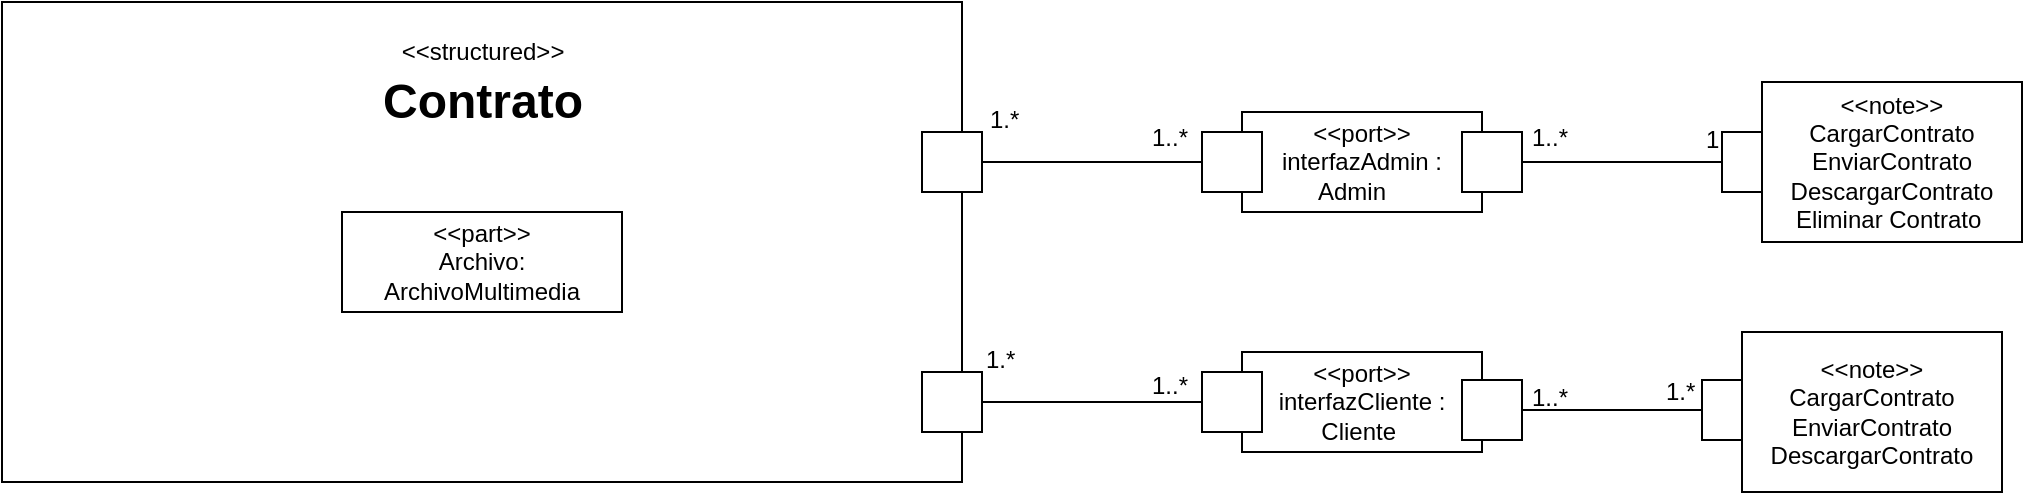 <mxfile version="28.0.6">
  <diagram name="Página-1" id="1D2M0F6dx1-pn8UfQb3a">
    <mxGraphModel grid="1" page="1" gridSize="10" guides="1" tooltips="1" connect="1" arrows="1" fold="1" pageScale="1" pageWidth="827" pageHeight="1169" math="0" shadow="0">
      <root>
        <mxCell id="0" />
        <mxCell id="1" parent="0" />
        <mxCell id="XbVN-6JvVd1bygFU78Us-1" style="edgeStyle=orthogonalEdgeStyle;rounded=1;orthogonalLoop=1;jettySize=auto;html=1;entryX=0;entryY=0.5;entryDx=0;entryDy=0;curved=0;endArrow=none;endFill=0;exitX=1;exitY=0.5;exitDx=0;exitDy=0;" edge="1" parent="1" source="XbVN-6JvVd1bygFU78Us-14">
          <mxGeometry relative="1" as="geometry">
            <mxPoint x="907" y="320" as="targetPoint" />
          </mxGeometry>
        </mxCell>
        <mxCell id="XbVN-6JvVd1bygFU78Us-2" value="" style="verticalLabelPosition=bottom;verticalAlign=top;html=1;shape=mxgraph.basic.rect;fillColor2=none;strokeWidth=1;size=20;indent=5;" vertex="1" parent="1">
          <mxGeometry x="300" y="120" width="480" height="240" as="geometry" />
        </mxCell>
        <mxCell id="XbVN-6JvVd1bygFU78Us-3" value="&lt;span style=&quot;font-size: 12px; font-weight: 400; text-wrap-mode: wrap;&quot;&gt;&amp;lt;&amp;lt;structured&amp;gt;&amp;gt;&lt;/span&gt;&lt;div&gt;Contrato&lt;/div&gt;" style="text;strokeColor=none;fillColor=none;html=1;fontSize=24;fontStyle=1;verticalAlign=middle;align=center;" vertex="1" parent="1">
          <mxGeometry x="455" y="135" width="170" height="40" as="geometry" />
        </mxCell>
        <mxCell id="XbVN-6JvVd1bygFU78Us-5" value="&amp;lt;&amp;lt;part&amp;gt;&amp;gt;&lt;div&gt;Archivo: ArchivoMultimedia&lt;/div&gt;" style="html=1;whiteSpace=wrap;" vertex="1" parent="1">
          <mxGeometry x="470" y="225" width="140" height="50" as="geometry" />
        </mxCell>
        <mxCell id="XbVN-6JvVd1bygFU78Us-7" value="" style="text;strokeColor=none;fillColor=none;align=left;verticalAlign=middle;spacingTop=-1;spacingLeft=4;spacingRight=4;rotatable=0;labelPosition=right;points=[];portConstraint=eastwest;" vertex="1" parent="1">
          <mxGeometry x="610" y="275" width="20" height="14" as="geometry" />
        </mxCell>
        <mxCell id="XbVN-6JvVd1bygFU78Us-14" value="" style="rounded=0;whiteSpace=wrap;html=1;" vertex="1" parent="1">
          <mxGeometry x="760" y="305" width="30" height="30" as="geometry" />
        </mxCell>
        <mxCell id="XbVN-6JvVd1bygFU78Us-15" value="&lt;font style=&quot;vertical-align: inherit;&quot;&gt;&lt;font style=&quot;vertical-align: inherit;&quot;&gt;&amp;lt;&amp;lt;port&amp;gt;&amp;gt;&lt;/font&gt;&lt;/font&gt;&lt;div&gt;interfazCliente : Cliente&amp;nbsp;&lt;/div&gt;" style="html=1;whiteSpace=wrap;" vertex="1" parent="1">
          <mxGeometry x="920" y="295" width="120" height="50" as="geometry" />
        </mxCell>
        <mxCell id="XbVN-6JvVd1bygFU78Us-16" value="" style="rounded=0;whiteSpace=wrap;html=1;" vertex="1" parent="1">
          <mxGeometry x="900" y="305" width="30" height="30" as="geometry" />
        </mxCell>
        <mxCell id="XbVN-6JvVd1bygFU78Us-18" value="&lt;font style=&quot;vertical-align: inherit;&quot;&gt;&lt;font style=&quot;vertical-align: inherit;&quot;&gt;&amp;lt;&amp;lt;port&amp;gt;&amp;gt;&lt;/font&gt;&lt;/font&gt;&lt;div&gt;interfazAdmin : Admin&amp;nbsp; &amp;nbsp;&lt;/div&gt;" style="html=1;whiteSpace=wrap;" vertex="1" parent="1">
          <mxGeometry x="920" y="175" width="120" height="50" as="geometry" />
        </mxCell>
        <mxCell id="XbVN-6JvVd1bygFU78Us-19" value="" style="rounded=0;whiteSpace=wrap;html=1;" vertex="1" parent="1">
          <mxGeometry x="760" y="185" width="30" height="30" as="geometry" />
        </mxCell>
        <mxCell id="XbVN-6JvVd1bygFU78Us-20" value="" style="rounded=0;whiteSpace=wrap;html=1;" vertex="1" parent="1">
          <mxGeometry x="900" y="185" width="30" height="30" as="geometry" />
        </mxCell>
        <mxCell id="XbVN-6JvVd1bygFU78Us-26" style="rounded=0;orthogonalLoop=1;jettySize=auto;html=1;exitX=1;exitY=0.5;exitDx=0;exitDy=0;endArrow=none;endFill=0;" edge="1" parent="1" source="XbVN-6JvVd1bygFU78Us-27" target="XbVN-6JvVd1bygFU78Us-32">
          <mxGeometry relative="1" as="geometry" />
        </mxCell>
        <mxCell id="XbVN-6JvVd1bygFU78Us-27" value="" style="rounded=0;whiteSpace=wrap;html=1;" vertex="1" parent="1">
          <mxGeometry x="1030" y="185" width="30" height="30" as="geometry" />
        </mxCell>
        <mxCell id="XbVN-6JvVd1bygFU78Us-28" style="rounded=0;orthogonalLoop=1;jettySize=auto;html=1;entryX=0;entryY=0.5;entryDx=0;entryDy=0;endArrow=none;endFill=0;" edge="1" parent="1" source="XbVN-6JvVd1bygFU78Us-29" target="XbVN-6JvVd1bygFU78Us-33">
          <mxGeometry relative="1" as="geometry" />
        </mxCell>
        <mxCell id="XbVN-6JvVd1bygFU78Us-29" value="" style="rounded=0;whiteSpace=wrap;html=1;" vertex="1" parent="1">
          <mxGeometry x="1030" y="309" width="30" height="30" as="geometry" />
        </mxCell>
        <mxCell id="XbVN-6JvVd1bygFU78Us-32" value="" style="rounded=0;whiteSpace=wrap;html=1;" vertex="1" parent="1">
          <mxGeometry x="1160" y="185" width="30" height="30" as="geometry" />
        </mxCell>
        <mxCell id="XbVN-6JvVd1bygFU78Us-33" value="" style="rounded=0;whiteSpace=wrap;html=1;" vertex="1" parent="1">
          <mxGeometry x="1150" y="309" width="30" height="30" as="geometry" />
        </mxCell>
        <mxCell id="XbVN-6JvVd1bygFU78Us-36" style="rounded=1;orthogonalLoop=1;jettySize=auto;html=1;entryX=0;entryY=0.5;entryDx=0;entryDy=0;endArrow=none;endFill=0;" edge="1" parent="1" source="XbVN-6JvVd1bygFU78Us-19" target="XbVN-6JvVd1bygFU78Us-20">
          <mxGeometry relative="1" as="geometry">
            <mxPoint x="927" y="209.38" as="targetPoint" />
            <mxPoint x="800" y="209.38" as="sourcePoint" />
          </mxGeometry>
        </mxCell>
        <mxCell id="XbVN-6JvVd1bygFU78Us-37" value="&lt;table&gt;&lt;tbody&gt;&lt;tr&gt;&lt;td data-start=&quot;2163&quot; data-end=&quot;2188&quot; data-col-size=&quot;sm&quot;&gt;&lt;/td&gt;&lt;/tr&gt;&lt;/tbody&gt;&lt;/table&gt;&lt;table&gt;&lt;tbody&gt;&lt;tr&gt;&lt;td data-start=&quot;2188&quot; data-end=&quot;2214&quot; data-col-size=&quot;sm&quot;&gt;1..*&lt;/td&gt;&lt;/tr&gt;&lt;/tbody&gt;&lt;/table&gt;" style="text;whiteSpace=wrap;html=1;" vertex="1" parent="1">
          <mxGeometry x="1060" y="295" width="60" height="50" as="geometry" />
        </mxCell>
        <mxCell id="XbVN-6JvVd1bygFU78Us-38" value="&lt;table&gt;&lt;tbody&gt;&lt;tr&gt;&lt;td data-start=&quot;2163&quot; data-end=&quot;2188&quot; data-col-size=&quot;sm&quot;&gt;&lt;/td&gt;&lt;/tr&gt;&lt;/tbody&gt;&lt;/table&gt;1.*" style="text;whiteSpace=wrap;html=1;" vertex="1" parent="1">
          <mxGeometry x="1130" y="295" width="30" height="40" as="geometry" />
        </mxCell>
        <mxCell id="XbVN-6JvVd1bygFU78Us-41" value="&lt;table&gt;&lt;tbody&gt;&lt;tr&gt;&lt;td data-start=&quot;2163&quot; data-end=&quot;2188&quot; data-col-size=&quot;sm&quot;&gt;&lt;/td&gt;&lt;/tr&gt;&lt;/tbody&gt;&lt;/table&gt;&lt;table&gt;&lt;tbody&gt;&lt;tr&gt;&lt;td data-start=&quot;2188&quot; data-end=&quot;2214&quot; data-col-size=&quot;sm&quot;&gt;1..*&lt;/td&gt;&lt;/tr&gt;&lt;/tbody&gt;&lt;/table&gt;" style="text;whiteSpace=wrap;html=1;" vertex="1" parent="1">
          <mxGeometry x="1060" y="165" width="60" height="50" as="geometry" />
        </mxCell>
        <mxCell id="XbVN-6JvVd1bygFU78Us-42" value="1" style="text;whiteSpace=wrap;html=1;" vertex="1" parent="1">
          <mxGeometry x="1150" y="175" width="60" height="50" as="geometry" />
        </mxCell>
        <mxCell id="XbVN-6JvVd1bygFU78Us-43" value="1.*" style="text;whiteSpace=wrap;html=1;" vertex="1" parent="1">
          <mxGeometry x="792" y="165" width="60" height="50" as="geometry" />
        </mxCell>
        <mxCell id="XbVN-6JvVd1bygFU78Us-44" value="&lt;table&gt;&lt;tbody&gt;&lt;tr&gt;&lt;td data-start=&quot;2163&quot; data-end=&quot;2188&quot; data-col-size=&quot;sm&quot;&gt;&lt;/td&gt;&lt;/tr&gt;&lt;/tbody&gt;&lt;/table&gt;&lt;table&gt;&lt;tbody&gt;&lt;tr&gt;&lt;td data-start=&quot;2188&quot; data-end=&quot;2214&quot; data-col-size=&quot;sm&quot;&gt;1..*&lt;/td&gt;&lt;/tr&gt;&lt;/tbody&gt;&lt;/table&gt;" style="text;whiteSpace=wrap;html=1;" vertex="1" parent="1">
          <mxGeometry x="870" y="165" width="60" height="50" as="geometry" />
        </mxCell>
        <mxCell id="XbVN-6JvVd1bygFU78Us-45" value="1.*" style="text;whiteSpace=wrap;html=1;" vertex="1" parent="1">
          <mxGeometry x="790" y="285" width="60" height="50" as="geometry" />
        </mxCell>
        <mxCell id="XbVN-6JvVd1bygFU78Us-46" value="&lt;table&gt;&lt;tbody&gt;&lt;tr&gt;&lt;td data-start=&quot;2163&quot; data-end=&quot;2188&quot; data-col-size=&quot;sm&quot;&gt;&lt;/td&gt;&lt;/tr&gt;&lt;/tbody&gt;&lt;/table&gt;&lt;table&gt;&lt;tbody&gt;&lt;tr&gt;&lt;td data-start=&quot;2188&quot; data-end=&quot;2214&quot; data-col-size=&quot;sm&quot;&gt;1..*&lt;/td&gt;&lt;/tr&gt;&lt;/tbody&gt;&lt;/table&gt;" style="text;whiteSpace=wrap;html=1;" vertex="1" parent="1">
          <mxGeometry x="870" y="289" width="60" height="50" as="geometry" />
        </mxCell>
        <mxCell id="XbVN-6JvVd1bygFU78Us-54" value="&amp;lt;&amp;lt;note&amp;gt;&amp;gt;&lt;div&gt;&amp;nbsp;CargarContrato&amp;nbsp;&lt;/div&gt;&lt;div&gt;EnviarContrato&lt;/div&gt;&lt;div&gt;DescargarContrato&lt;br&gt;&lt;/div&gt;" style="html=1;whiteSpace=wrap;" vertex="1" parent="1">
          <mxGeometry x="1170" y="285" width="130" height="80" as="geometry" />
        </mxCell>
        <mxCell id="XbVN-6JvVd1bygFU78Us-55" value="&amp;lt;&amp;lt;note&amp;gt;&amp;gt;&lt;div&gt;&amp;nbsp;CargarContrato&amp;nbsp;&lt;/div&gt;&lt;div&gt;EnviarContrato&lt;/div&gt;&lt;div&gt;DescargarContrato&lt;br&gt;Eliminar Contrato&amp;nbsp;&lt;/div&gt;" style="html=1;whiteSpace=wrap;" vertex="1" parent="1">
          <mxGeometry x="1180" y="160" width="130" height="80" as="geometry" />
        </mxCell>
      </root>
    </mxGraphModel>
  </diagram>
</mxfile>
